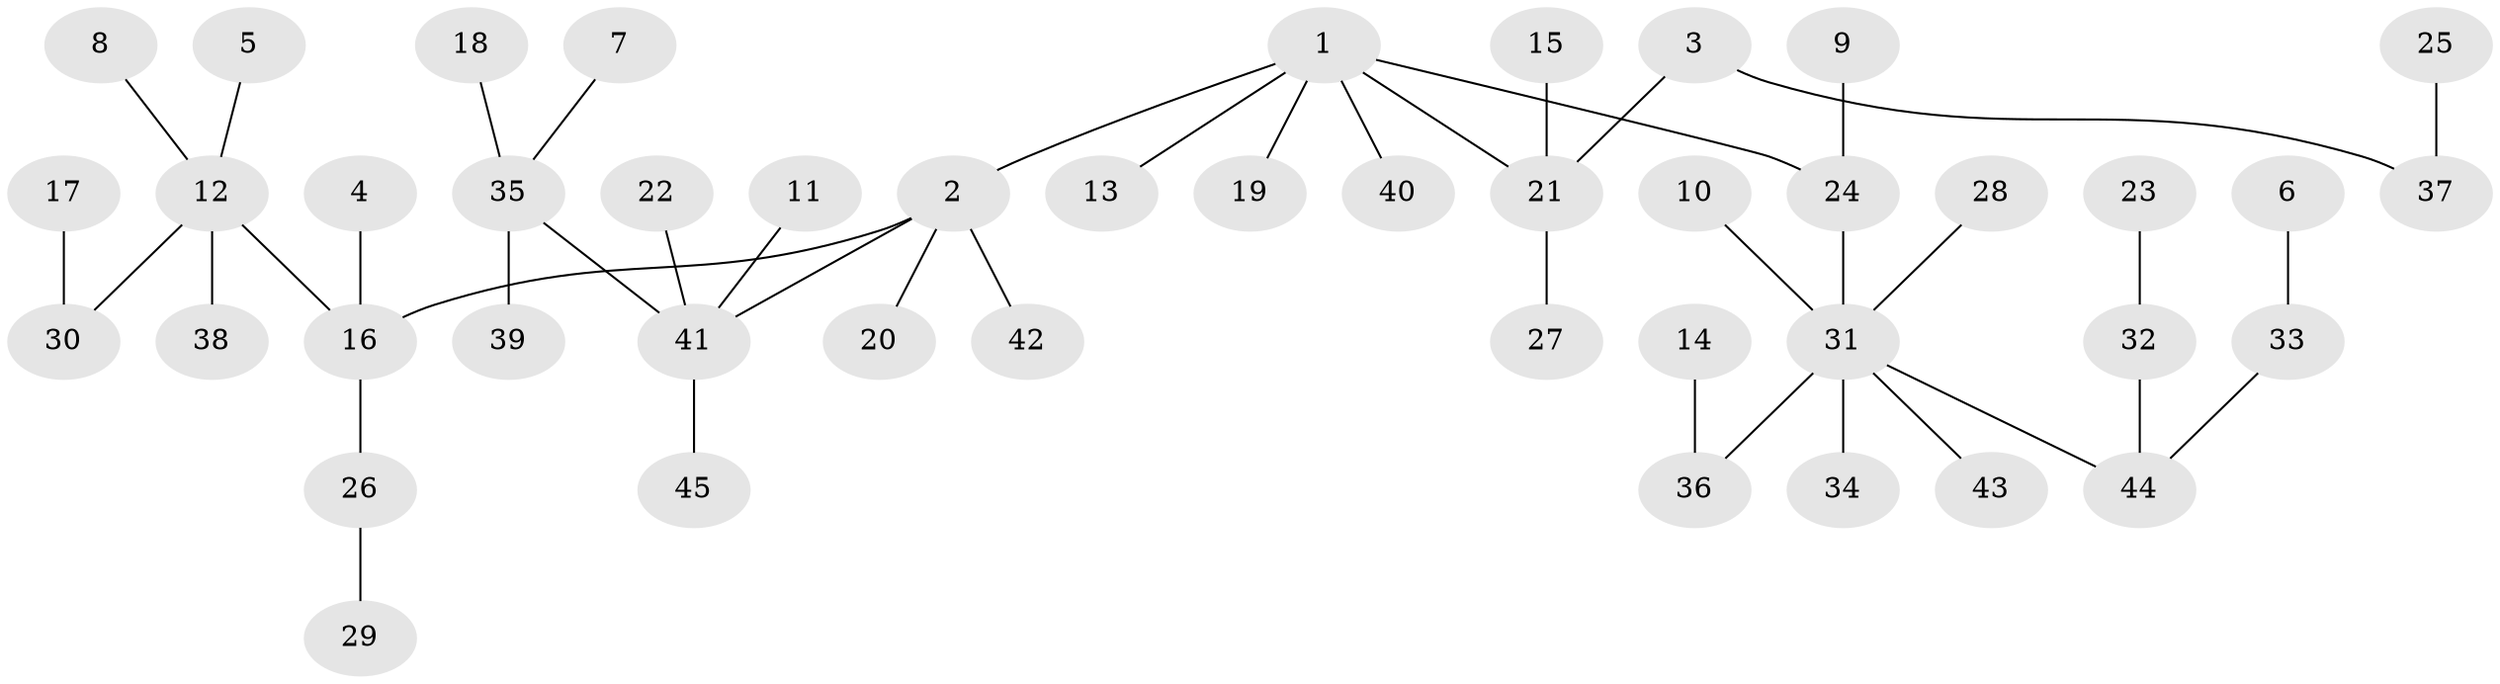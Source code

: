 // original degree distribution, {2: 0.16666666666666666, 4: 0.06666666666666667, 6: 0.03333333333333333, 5: 0.03333333333333333, 7: 0.011111111111111112, 3: 0.12222222222222222, 1: 0.5666666666666667}
// Generated by graph-tools (version 1.1) at 2025/50/03/09/25 03:50:22]
// undirected, 45 vertices, 44 edges
graph export_dot {
graph [start="1"]
  node [color=gray90,style=filled];
  1;
  2;
  3;
  4;
  5;
  6;
  7;
  8;
  9;
  10;
  11;
  12;
  13;
  14;
  15;
  16;
  17;
  18;
  19;
  20;
  21;
  22;
  23;
  24;
  25;
  26;
  27;
  28;
  29;
  30;
  31;
  32;
  33;
  34;
  35;
  36;
  37;
  38;
  39;
  40;
  41;
  42;
  43;
  44;
  45;
  1 -- 2 [weight=1.0];
  1 -- 13 [weight=1.0];
  1 -- 19 [weight=1.0];
  1 -- 21 [weight=1.0];
  1 -- 24 [weight=1.0];
  1 -- 40 [weight=1.0];
  2 -- 16 [weight=1.0];
  2 -- 20 [weight=1.0];
  2 -- 41 [weight=1.0];
  2 -- 42 [weight=1.0];
  3 -- 21 [weight=1.0];
  3 -- 37 [weight=1.0];
  4 -- 16 [weight=1.0];
  5 -- 12 [weight=1.0];
  6 -- 33 [weight=1.0];
  7 -- 35 [weight=1.0];
  8 -- 12 [weight=1.0];
  9 -- 24 [weight=1.0];
  10 -- 31 [weight=1.0];
  11 -- 41 [weight=1.0];
  12 -- 16 [weight=1.0];
  12 -- 30 [weight=1.0];
  12 -- 38 [weight=1.0];
  14 -- 36 [weight=1.0];
  15 -- 21 [weight=1.0];
  16 -- 26 [weight=1.0];
  17 -- 30 [weight=1.0];
  18 -- 35 [weight=1.0];
  21 -- 27 [weight=1.0];
  22 -- 41 [weight=1.0];
  23 -- 32 [weight=1.0];
  24 -- 31 [weight=1.0];
  25 -- 37 [weight=1.0];
  26 -- 29 [weight=1.0];
  28 -- 31 [weight=1.0];
  31 -- 34 [weight=1.0];
  31 -- 36 [weight=1.0];
  31 -- 43 [weight=1.0];
  31 -- 44 [weight=1.0];
  32 -- 44 [weight=1.0];
  33 -- 44 [weight=1.0];
  35 -- 39 [weight=1.0];
  35 -- 41 [weight=1.0];
  41 -- 45 [weight=1.0];
}
